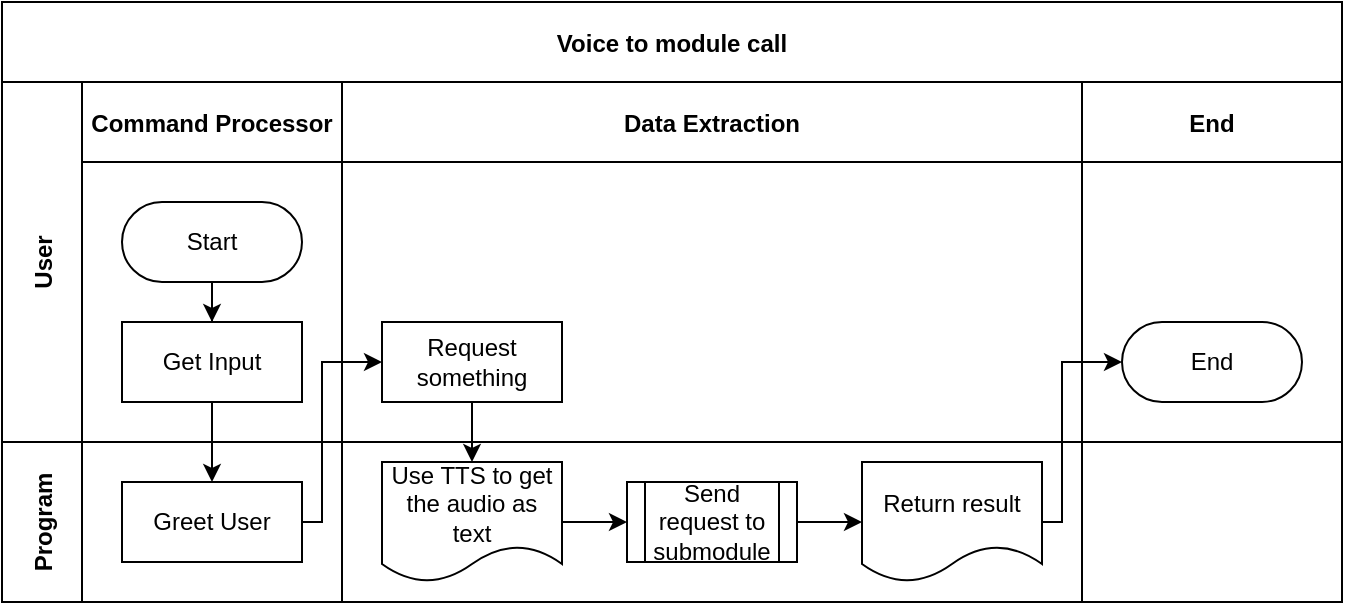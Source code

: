 <mxfile>
    <diagram id="kgpKYQtTHZ0yAKxKKP6v" name="Page-1">
        <mxGraphModel dx="930" dy="456" grid="0" gridSize="10" guides="1" tooltips="1" connect="1" arrows="1" fold="1" page="0" pageScale="1" pageWidth="300000" pageHeight="300000" background="none" math="0" shadow="0">
            <root>
                <mxCell id="0"/>
                <mxCell id="1" parent="0"/>
                <mxCell id="3nuBFxr9cyL0pnOWT2aG-1" value="Voice to module call" style="shape=table;childLayout=tableLayout;startSize=40;collapsible=0;recursiveResize=0;expand=0;fillColor=none;fontStyle=1;" parent="1" vertex="1">
                    <mxGeometry x="100" y="70" width="670" height="300" as="geometry"/>
                </mxCell>
                <mxCell id="3nuBFxr9cyL0pnOWT2aG-2" value="" style="edgeStyle=orthogonalEdgeStyle;rounded=0;orthogonalLoop=1;jettySize=auto;html=1;" parent="3nuBFxr9cyL0pnOWT2aG-1" source="3nuBFxr9cyL0pnOWT2aG-7" target="3nuBFxr9cyL0pnOWT2aG-17" edge="1">
                    <mxGeometry relative="1" as="geometry"/>
                </mxCell>
                <mxCell id="3nuBFxr9cyL0pnOWT2aG-3" value="User" style="shape=tableRow;horizontal=0;swimlaneHead=0;swimlaneBody=0;top=0;left=0;bottom=0;right=0;fillColor=none;points=[[0,0.5],[1,0.5]];portConstraint=eastwest;startSize=40;collapsible=0;recursiveResize=0;expand=0;fontStyle=1;" parent="3nuBFxr9cyL0pnOWT2aG-1" vertex="1">
                    <mxGeometry y="40" width="670" height="180" as="geometry"/>
                </mxCell>
                <mxCell id="3nuBFxr9cyL0pnOWT2aG-4" value="Command Processor" style="swimlane;swimlaneHead=0;swimlaneBody=0;connectable=0;fillColor=none;startSize=40;collapsible=0;recursiveResize=0;expand=0;fontStyle=1;" parent="3nuBFxr9cyL0pnOWT2aG-3" vertex="1">
                    <mxGeometry x="40" width="130" height="180" as="geometry">
                        <mxRectangle width="130" height="180" as="alternateBounds"/>
                    </mxGeometry>
                </mxCell>
                <mxCell id="3nuBFxr9cyL0pnOWT2aG-5" style="edgeStyle=orthogonalEdgeStyle;rounded=0;orthogonalLoop=1;jettySize=auto;html=1;" parent="3nuBFxr9cyL0pnOWT2aG-4" source="3nuBFxr9cyL0pnOWT2aG-6" target="3nuBFxr9cyL0pnOWT2aG-7" edge="1">
                    <mxGeometry relative="1" as="geometry"/>
                </mxCell>
                <mxCell id="3nuBFxr9cyL0pnOWT2aG-6" value="Start" style="rounded=1;whiteSpace=wrap;html=1;arcSize=50;" parent="3nuBFxr9cyL0pnOWT2aG-4" vertex="1">
                    <mxGeometry x="20" y="60" width="90" height="40" as="geometry"/>
                </mxCell>
                <mxCell id="3nuBFxr9cyL0pnOWT2aG-7" value="Get Input" style="rounded=0;whiteSpace=wrap;html=1;" parent="3nuBFxr9cyL0pnOWT2aG-4" vertex="1">
                    <mxGeometry x="20" y="120" width="90" height="40" as="geometry"/>
                </mxCell>
                <mxCell id="3nuBFxr9cyL0pnOWT2aG-8" value="Data Extraction" style="swimlane;swimlaneHead=0;swimlaneBody=0;connectable=0;fillColor=none;startSize=40;collapsible=0;recursiveResize=0;expand=0;fontStyle=1;" parent="3nuBFxr9cyL0pnOWT2aG-3" vertex="1">
                    <mxGeometry x="170" width="370" height="180" as="geometry">
                        <mxRectangle width="370" height="180" as="alternateBounds"/>
                    </mxGeometry>
                </mxCell>
                <mxCell id="3nuBFxr9cyL0pnOWT2aG-9" value="Request something" style="rounded=0;whiteSpace=wrap;html=1;" parent="3nuBFxr9cyL0pnOWT2aG-8" vertex="1">
                    <mxGeometry x="20" y="120" width="90" height="40" as="geometry"/>
                </mxCell>
                <mxCell id="3nuBFxr9cyL0pnOWT2aG-11" value="End" style="swimlane;swimlaneHead=0;swimlaneBody=0;connectable=0;fillColor=none;startSize=40;collapsible=0;recursiveResize=0;expand=0;fontStyle=1;" parent="3nuBFxr9cyL0pnOWT2aG-3" vertex="1">
                    <mxGeometry x="540" width="130" height="180" as="geometry">
                        <mxRectangle width="130" height="180" as="alternateBounds"/>
                    </mxGeometry>
                </mxCell>
                <mxCell id="3nuBFxr9cyL0pnOWT2aG-14" value="End" style="rounded=1;whiteSpace=wrap;html=1;arcSize=50;" parent="3nuBFxr9cyL0pnOWT2aG-11" vertex="1">
                    <mxGeometry x="20" y="120" width="90" height="40" as="geometry"/>
                </mxCell>
                <mxCell id="3nuBFxr9cyL0pnOWT2aG-15" value="Program" style="shape=tableRow;horizontal=0;swimlaneHead=0;swimlaneBody=0;top=0;left=0;bottom=0;right=0;fillColor=none;points=[[0,0.5],[1,0.5]];portConstraint=eastwest;startSize=40;collapsible=0;recursiveResize=0;expand=0;fontStyle=1;" parent="3nuBFxr9cyL0pnOWT2aG-1" vertex="1">
                    <mxGeometry y="220" width="670" height="80" as="geometry"/>
                </mxCell>
                <mxCell id="3nuBFxr9cyL0pnOWT2aG-16" value="" style="swimlane;swimlaneHead=0;swimlaneBody=0;connectable=0;fillColor=none;startSize=0;collapsible=0;recursiveResize=0;expand=0;fontStyle=1;" parent="3nuBFxr9cyL0pnOWT2aG-15" vertex="1">
                    <mxGeometry x="40" width="130" height="80" as="geometry">
                        <mxRectangle width="130" height="80" as="alternateBounds"/>
                    </mxGeometry>
                </mxCell>
                <mxCell id="3nuBFxr9cyL0pnOWT2aG-17" value="Greet User" style="rounded=0;whiteSpace=wrap;html=1;" parent="3nuBFxr9cyL0pnOWT2aG-16" vertex="1">
                    <mxGeometry x="20" y="20" width="90" height="40" as="geometry"/>
                </mxCell>
                <mxCell id="3nuBFxr9cyL0pnOWT2aG-18" value="" style="swimlane;swimlaneHead=0;swimlaneBody=0;connectable=0;fillColor=none;startSize=0;collapsible=0;recursiveResize=0;expand=0;fontStyle=1;" parent="3nuBFxr9cyL0pnOWT2aG-15" vertex="1">
                    <mxGeometry x="170" width="370" height="80" as="geometry">
                        <mxRectangle width="370" height="80" as="alternateBounds"/>
                    </mxGeometry>
                </mxCell>
                <mxCell id="068JqRWZrLVxBh7_l0ek-1" style="edgeStyle=orthogonalEdgeStyle;rounded=0;orthogonalLoop=1;jettySize=auto;html=1;entryX=0;entryY=0.5;entryDx=0;entryDy=0;" parent="3nuBFxr9cyL0pnOWT2aG-18" source="3nuBFxr9cyL0pnOWT2aG-21" target="3nuBFxr9cyL0pnOWT2aG-22" edge="1">
                    <mxGeometry relative="1" as="geometry"/>
                </mxCell>
                <mxCell id="3nuBFxr9cyL0pnOWT2aG-21" value="Use TTS to get the audio as text" style="shape=document;whiteSpace=wrap;html=1;boundedLbl=1;" parent="3nuBFxr9cyL0pnOWT2aG-18" vertex="1">
                    <mxGeometry x="20" y="10" width="90" height="60" as="geometry"/>
                </mxCell>
                <mxCell id="068JqRWZrLVxBh7_l0ek-3" style="edgeStyle=orthogonalEdgeStyle;rounded=0;orthogonalLoop=1;jettySize=auto;html=1;" parent="3nuBFxr9cyL0pnOWT2aG-18" source="3nuBFxr9cyL0pnOWT2aG-22" target="068JqRWZrLVxBh7_l0ek-2" edge="1">
                    <mxGeometry relative="1" as="geometry"/>
                </mxCell>
                <mxCell id="3nuBFxr9cyL0pnOWT2aG-22" value="Send request to submodule" style="shape=process;whiteSpace=wrap;html=1;backgroundOutline=1;" parent="3nuBFxr9cyL0pnOWT2aG-18" vertex="1">
                    <mxGeometry x="142.5" y="20" width="85" height="40" as="geometry"/>
                </mxCell>
                <mxCell id="068JqRWZrLVxBh7_l0ek-2" value="Return result" style="shape=document;whiteSpace=wrap;html=1;boundedLbl=1;" parent="3nuBFxr9cyL0pnOWT2aG-18" vertex="1">
                    <mxGeometry x="260" y="10" width="90" height="60" as="geometry"/>
                </mxCell>
                <mxCell id="3nuBFxr9cyL0pnOWT2aG-23" value="" style="swimlane;swimlaneHead=0;swimlaneBody=0;connectable=0;fillColor=none;startSize=0;collapsible=0;recursiveResize=0;expand=0;fontStyle=1;" parent="3nuBFxr9cyL0pnOWT2aG-15" vertex="1">
                    <mxGeometry x="540" width="130" height="80" as="geometry">
                        <mxRectangle width="130" height="80" as="alternateBounds"/>
                    </mxGeometry>
                </mxCell>
                <mxCell id="3nuBFxr9cyL0pnOWT2aG-24" value="" style="edgeStyle=orthogonalEdgeStyle;rounded=0;orthogonalLoop=1;jettySize=auto;html=1;" parent="3nuBFxr9cyL0pnOWT2aG-1" source="3nuBFxr9cyL0pnOWT2aG-17" target="3nuBFxr9cyL0pnOWT2aG-9" edge="1">
                    <mxGeometry relative="1" as="geometry">
                        <Array as="points">
                            <mxPoint x="160" y="260"/>
                            <mxPoint x="160" y="180"/>
                        </Array>
                    </mxGeometry>
                </mxCell>
                <mxCell id="3nuBFxr9cyL0pnOWT2aG-25" value="" style="edgeStyle=orthogonalEdgeStyle;rounded=0;orthogonalLoop=1;jettySize=auto;html=1;" parent="3nuBFxr9cyL0pnOWT2aG-1" source="3nuBFxr9cyL0pnOWT2aG-9" target="3nuBFxr9cyL0pnOWT2aG-21" edge="1">
                    <mxGeometry relative="1" as="geometry"/>
                </mxCell>
                <mxCell id="068JqRWZrLVxBh7_l0ek-4" style="edgeStyle=orthogonalEdgeStyle;rounded=0;orthogonalLoop=1;jettySize=auto;html=1;entryX=0;entryY=0.5;entryDx=0;entryDy=0;" parent="3nuBFxr9cyL0pnOWT2aG-1" source="068JqRWZrLVxBh7_l0ek-2" target="3nuBFxr9cyL0pnOWT2aG-14" edge="1">
                    <mxGeometry relative="1" as="geometry">
                        <Array as="points">
                            <mxPoint x="530" y="260"/>
                            <mxPoint x="530" y="180"/>
                        </Array>
                    </mxGeometry>
                </mxCell>
            </root>
        </mxGraphModel>
    </diagram>
</mxfile>